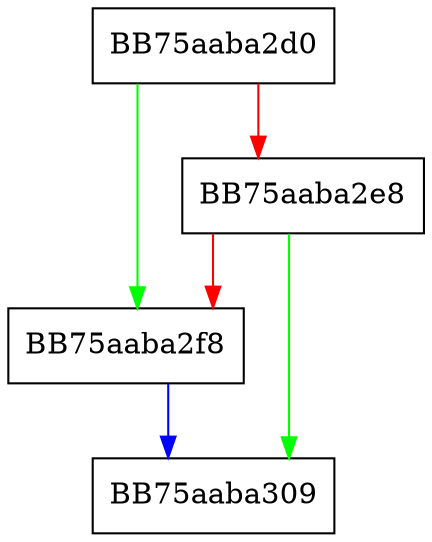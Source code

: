 digraph GetBit {
  node [shape="box"];
  graph [splines=ortho];
  BB75aaba2d0 -> BB75aaba2f8 [color="green"];
  BB75aaba2d0 -> BB75aaba2e8 [color="red"];
  BB75aaba2e8 -> BB75aaba309 [color="green"];
  BB75aaba2e8 -> BB75aaba2f8 [color="red"];
  BB75aaba2f8 -> BB75aaba309 [color="blue"];
}